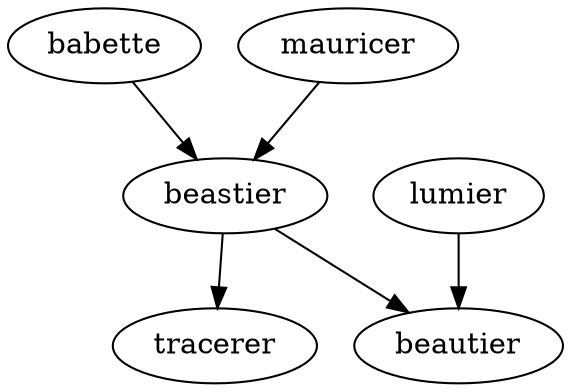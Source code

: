 digraph G
{
  babette -> beastier;
  mauricer -> beastier;
  beastier -> tracerer;
  beastier -> beautier;
  lumier -> beautier;
}